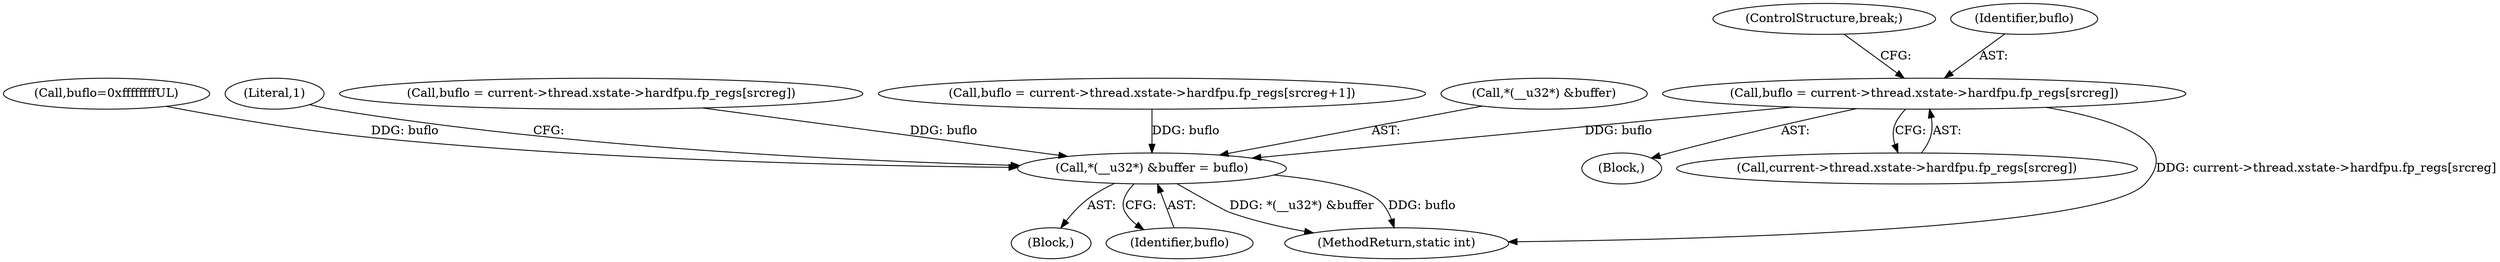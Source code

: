 digraph "0_linux_a8b0ca17b80e92faab46ee7179ba9e99ccb61233_25@API" {
"1000191" [label="(Call,buflo = current->thread.xstate->hardfpu.fp_regs[srcreg])"];
"1000278" [label="(Call,*(__u32*) &buffer = buflo)"];
"1000204" [label="(ControlStructure,break;)"];
"1000189" [label="(Block,)"];
"1000193" [label="(Call,current->thread.xstate->hardfpu.fp_regs[srcreg])"];
"1000149" [label="(Call,buflo=0xffffffffUL)"];
"1000288" [label="(Literal,1)"];
"1000192" [label="(Identifier,buflo)"];
"1000323" [label="(MethodReturn,static int)"];
"1000278" [label="(Call,*(__u32*) &buffer = buflo)"];
"1000146" [label="(Block,)"];
"1000191" [label="(Call,buflo = current->thread.xstate->hardfpu.fp_regs[srcreg])"];
"1000209" [label="(Call,buflo = current->thread.xstate->hardfpu.fp_regs[srcreg])"];
"1000252" [label="(Call,buflo = current->thread.xstate->hardfpu.fp_regs[srcreg+1])"];
"1000284" [label="(Identifier,buflo)"];
"1000279" [label="(Call,*(__u32*) &buffer)"];
"1000191" -> "1000189"  [label="AST: "];
"1000191" -> "1000193"  [label="CFG: "];
"1000192" -> "1000191"  [label="AST: "];
"1000193" -> "1000191"  [label="AST: "];
"1000204" -> "1000191"  [label="CFG: "];
"1000191" -> "1000323"  [label="DDG: current->thread.xstate->hardfpu.fp_regs[srcreg]"];
"1000191" -> "1000278"  [label="DDG: buflo"];
"1000278" -> "1000146"  [label="AST: "];
"1000278" -> "1000284"  [label="CFG: "];
"1000279" -> "1000278"  [label="AST: "];
"1000284" -> "1000278"  [label="AST: "];
"1000288" -> "1000278"  [label="CFG: "];
"1000278" -> "1000323"  [label="DDG: buflo"];
"1000278" -> "1000323"  [label="DDG: *(__u32*) &buffer"];
"1000209" -> "1000278"  [label="DDG: buflo"];
"1000252" -> "1000278"  [label="DDG: buflo"];
"1000149" -> "1000278"  [label="DDG: buflo"];
}
